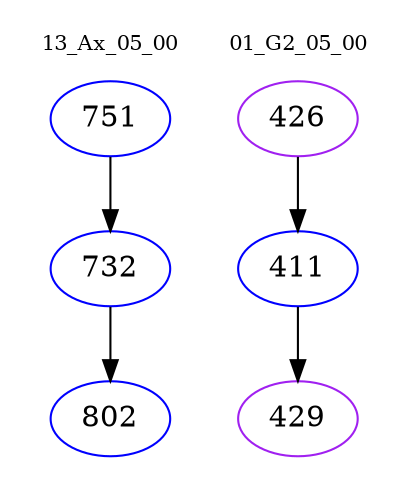 digraph{
subgraph cluster_0 {
color = white
label = "13_Ax_05_00";
fontsize=10;
T0_751 [label="751", color="blue"]
T0_751 -> T0_732 [color="black"]
T0_732 [label="732", color="blue"]
T0_732 -> T0_802 [color="black"]
T0_802 [label="802", color="blue"]
}
subgraph cluster_1 {
color = white
label = "01_G2_05_00";
fontsize=10;
T1_426 [label="426", color="purple"]
T1_426 -> T1_411 [color="black"]
T1_411 [label="411", color="blue"]
T1_411 -> T1_429 [color="black"]
T1_429 [label="429", color="purple"]
}
}
